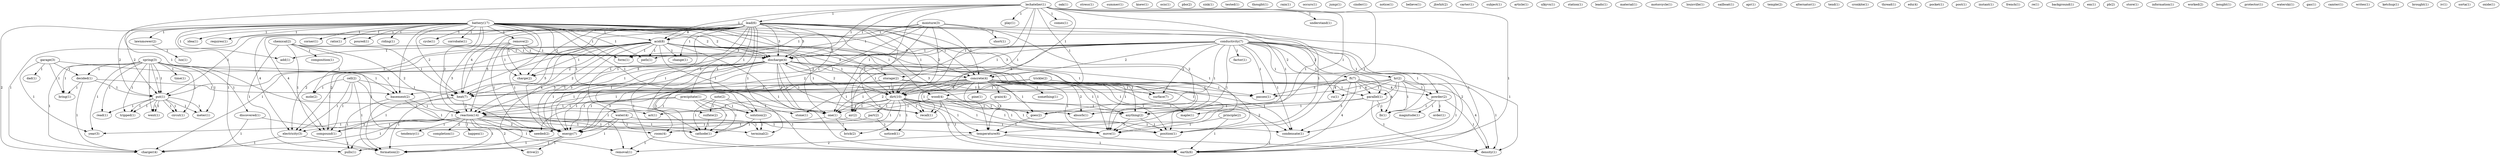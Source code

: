digraph G {
  spring [ label="spring(3)" ];
  put [ label="put(1)" ];
  decided [ label="decided(1)" ];
  bring [ label="bring(1)" ];
  read [ label="read(1)" ];
  basement [ label="basement(2)" ];
  put [ label="put(1)" ];
  circut [ label="circut(1)" ];
  meter [ label="meter(1)" ];
  tripped [ label="tripped(1)" ];
  went [ label="went(1)" ];
  year [ label="year(3)" ];
  discovered [ label="discovered(1)" ];
  needed [ label="needed(2)" ];
  time [ label="time(1)" ];
  charger [ label="charger(4)" ];
  chemical [ label="chemical(2)" ];
  composition [ label="composition(1)" ];
  mole [ label="mole(2)" ];
  discharge [ label="discharge(4)" ];
  heat [ label="heat(7)" ];
  reaction [ label="reaction(14)" ];
  compound [ label="compound(1)" ];
  discharge [ label="discharge(4)" ];
  formation [ label="formation(2)" ];
  battery [ label="battery(17)" ];
  remove [ label="remove(2)" ];
  wood [ label="wood(4)" ];
  add [ label="add(1)" ];
  cycle [ label="cycle(1)" ];
  corrobate [ label="corrobate(1)" ];
  concrete [ label="concrete(4)" ];
  storage [ label="storage(2)" ];
  acid [ label="acid(8)" ];
  charge [ label="charge(2)" ];
  idea [ label="idea(1)" ];
  path [ label="path(1)" ];
  requires [ label="requires(1)" ];
  dirt [ label="dirt(10)" ];
  corner [ label="corner(1)" ];
  lawnmower [ label="lawnmower(2)" ];
  ratio [ label="ratio(1)" ];
  poured [ label="poured(1)" ];
  solution [ label="solution(2)" ];
  temperature [ label="temperature(6)" ];
  form [ label="form(1)" ];
  one [ label="one(1)" ];
  riding [ label="riding(1)" ];
  removal [ label="removal(1)" ];
  energy [ label="energy(7)" ];
  pulls [ label="pulls(1)" ];
  surface [ label="surface(7)" ];
  trickle [ label="trickle(2)" ];
  passes [ label="passes(1)" ];
  condensate [ label="condensate(1)" ];
  oak [ label="oak(1)" ];
  precipitate [ label="precipitate(1)" ];
  cathode [ label="cathode(1)" ];
  garage [ label="garage(3)" ];
  dad [ label="dad(1)" ];
  stress [ label="stress(1)" ];
  lechatelier [ label="lechatelier(1)" ];
  play [ label="play(1)" ];
  act [ label="act(1)" ];
  lead [ label="lead(6)" ];
  anything [ label="anything(2)" ];
  comes [ label="comes(1)" ];
  position [ label="position(1)" ];
  recall [ label="recall(1)" ];
  understand [ label="understand(1)" ];
  move [ label="move(1)" ];
  earth [ label="earth(6)" ];
  summer [ label="summer(1)" ];
  knew [ label="knew(1)" ];
  ocis [ label="ocis(1)" ];
  pbo [ label="pbo(2)" ];
  sink [ label="sink(1)" ];
  cell [ label="cell(2)" ];
  electricity [ label="electricity(3)" ];
  tested [ label="tested(1)" ];
  conductivity [ label="conductivity(7)" ];
  factor [ label="factor(1)" ];
  hr [ label="hr(2)" ];
  ft [ label="ft(7)" ];
  cu [ label="cu(1)" ];
  powder [ label="powder(2)" ];
  parallel [ label="parallel(1)" ];
  lb [ label="lb(1)" ];
  goes [ label="goes(2)" ];
  air [ label="air(2)" ];
  density [ label="density(1)" ];
  thought [ label="thought(1)" ];
  rain [ label="rain(1)" ];
  occurs [ label="occurs(1)" ];
  jump [ label="jump(1)" ];
  cinder [ label="cinder(1)" ];
  notice [ label="notice(1)" ];
  believe [ label="believe(1)" ];
  jhwhit [ label="jhwhit(2)" ];
  carter [ label="carter(1)" ];
  subject [ label="subject(1)" ];
  article [ label="article(1)" ];
  moisture [ label="moisture(3)" ];
  short [ label="short(1)" ];
  absorb [ label="absorb(1)" ];
  room [ label="room(4)" ];
  precipitate [ label="precipitate(1)" ];
  change [ label="change(1)" ];
  water [ label="water(4)" ];
  terminal [ label="terminal(2)" ];
  sulfate [ label="sulfate(2)" ];
  ulkyvx [ label="ulkyvx(1)" ];
  station [ label="station(1)" ];
  something [ label="something(1)" ];
  pine [ label="pine(1)" ];
  maple [ label="maple(1)" ];
  grain [ label="grain(4)" ];
  stone [ label="stone(1)" ];
  leads [ label="leads(1)" ];
  material [ label="material(1)" ];
  motorcycle [ label="motorcycle(1)" ];
  louisville [ label="louisville(1)" ];
  sailboat [ label="sailboat(1)" ];
  apr [ label="apr(1)" ];
  temple [ label="temple(2)" ];
  alternator [ label="alternator(1)" ];
  part [ label="part(2)" ];
  noticed [ label="noticed(1)" ];
  brick [ label="brick(2)" ];
  tend [ label="tend(1)" ];
  cronkite [ label="cronkite(1)" ];
  thread [ label="thread(1)" ];
  edu [ label="edu(4)" ];
  pocket [ label="pocket(1)" ];
  lux [ label="lux(1)" ];
  magnitude [ label="magnitude(1)" ];
  order [ label="order(1)" ];
  post [ label="post(1)" ];
  instant [ label="instant(1)" ];
  happen [ label="happen(1)" ];
  tendency [ label="tendency(1)" ];
  completion [ label="completion(1)" ];
  drive [ label="drive(2)" ];
  french [ label="french(1)" ];
  re [ label="re(1)" ];
  background [ label="background(1)" ];
  em [ label="em(1)" ];
  pb [ label="pb(2)" ];
  store [ label="store(1)" ];
  ocis [ label="ocis(1)" ];
  information [ label="information(1)" ];
  worked [ label="worked(2)" ];
  bought [ label="bought(1)" ];
  protector [ label="protector(1)" ];
  waterski [ label="waterski(1)" ];
  gas [ label="gas(1)" ];
  camter [ label="camter(1)" ];
  principle [ label="principle(2)" ];
  note [ label="note(2)" ];
  writes [ label="writes(1)" ];
  ketchup [ label="ketchup(1)" ];
  brought [ label="brought(1)" ];
  iv [ label="iv(1)" ];
  sorta [ label="sorta(1)" ];
  oxide [ label="oxide(1)" ];
  spring -> put [ label="1" ];
  spring -> decided [ label="1" ];
  spring -> bring [ label="1" ];
  spring -> read [ label="1" ];
  spring -> basement [ label="1" ];
  spring -> put [ label="1" ];
  spring -> circut [ label="1" ];
  spring -> meter [ label="1" ];
  spring -> tripped [ label="1" ];
  spring -> went [ label="1" ];
  spring -> year [ label="1" ];
  spring -> discovered [ label="1" ];
  spring -> needed [ label="1" ];
  spring -> time [ label="1" ];
  spring -> charger [ label="1" ];
  chemical -> composition [ label="1" ];
  chemical -> mole [ label="1" ];
  chemical -> discharge [ label="1" ];
  chemical -> heat [ label="1" ];
  chemical -> reaction [ label="2" ];
  chemical -> compound [ label="1" ];
  chemical -> discharge [ label="1" ];
  chemical -> formation [ label="1" ];
  battery -> put [ label="2" ];
  battery -> remove [ label="1" ];
  battery -> wood [ label="1" ];
  battery -> add [ label="1" ];
  battery -> cycle [ label="1" ];
  battery -> corrobate [ label="1" ];
  battery -> discharge [ label="2" ];
  battery -> concrete [ label="5" ];
  battery -> storage [ label="3" ];
  battery -> acid [ label="1" ];
  battery -> charge [ label="1" ];
  battery -> idea [ label="1" ];
  battery -> basement [ label="1" ];
  battery -> path [ label="1" ];
  battery -> requires [ label="1" ];
  battery -> dirt [ label="4" ];
  battery -> corner [ label="1" ];
  battery -> heat [ label="2" ];
  battery -> lawnmower [ label="1" ];
  battery -> ratio [ label="1" ];
  battery -> poured [ label="1" ];
  battery -> put [ label="2" ];
  battery -> reaction [ label="2" ];
  battery -> solution [ label="1" ];
  battery -> temperature [ label="3" ];
  battery -> form [ label="1" ];
  battery -> discharge [ label="2" ];
  battery -> one [ label="1" ];
  battery -> riding [ label="1" ];
  battery -> removal [ label="1" ];
  battery -> energy [ label="3" ];
  battery -> charger [ label="2" ];
  battery -> pulls [ label="1" ];
  battery -> surface [ label="3" ];
  trickle -> heat [ label="1" ];
  trickle -> passes [ label="1" ];
  trickle -> energy [ label="1" ];
  trickle -> condensate [ label="1" ];
  precipitate -> reaction [ label="1" ];
  precipitate -> solution [ label="1" ];
  precipitate -> cathode [ label="1" ];
  garage -> decided [ label="1" ];
  garage -> bring [ label="1" ];
  garage -> basement [ label="1" ];
  garage -> dad [ label="1" ];
  garage -> year [ label="1" ];
  put -> read [ label="1" ];
  put -> circut [ label="1" ];
  put -> meter [ label="1" ];
  put -> tripped [ label="1" ];
  put -> went [ label="1" ];
  lechatelier -> wood [ label="1" ];
  lechatelier -> play [ label="1" ];
  lechatelier -> act [ label="1" ];
  lechatelier -> lead [ label="1" ];
  lechatelier -> discharge [ label="1" ];
  lechatelier -> concrete [ label="1" ];
  lechatelier -> acid [ label="1" ];
  lechatelier -> dirt [ label="1" ];
  lechatelier -> anything [ label="1" ];
  lechatelier -> comes [ label="1" ];
  lechatelier -> position [ label="1" ];
  lechatelier -> recall [ label="1" ];
  lechatelier -> discharge [ label="1" ];
  lechatelier -> one [ label="1" ];
  lechatelier -> understand [ label="1" ];
  lechatelier -> move [ label="1" ];
  lechatelier -> earth [ label="1" ];
  remove -> add [ label="1" ];
  remove -> discharge [ label="1" ];
  remove -> charge [ label="1" ];
  remove -> heat [ label="1" ];
  remove -> discharge [ label="1" ];
  remove -> energy [ label="1" ];
  wood -> act [ label="1" ];
  wood -> anything [ label="1" ];
  wood -> position [ label="1" ];
  wood -> recall [ label="1" ];
  wood -> one [ label="1" ];
  wood -> move [ label="1" ];
  wood -> earth [ label="1" ];
  cell -> mole [ label="1" ];
  cell -> heat [ label="1" ];
  cell -> compound [ label="1" ];
  cell -> electricity [ label="1" ];
  cell -> energy [ label="1" ];
  cell -> formation [ label="1" ];
  conductivity -> factor [ label="1" ];
  conductivity -> discharge [ label="1" ];
  conductivity -> concrete [ label="2" ];
  conductivity -> storage [ label="1" ];
  conductivity -> dirt [ label="3" ];
  conductivity -> hr [ label="2" ];
  conductivity -> heat [ label="3" ];
  conductivity -> ft [ label="2" ];
  conductivity -> cu [ label="1" ];
  conductivity -> powder [ label="1" ];
  conductivity -> passes [ label="1" ];
  conductivity -> parallel [ label="1" ];
  conductivity -> lb [ label="1" ];
  conductivity -> goes [ label="1" ];
  conductivity -> air [ label="1" ];
  conductivity -> temperature [ label="1" ];
  conductivity -> discharge [ label="1" ];
  conductivity -> density [ label="1" ];
  conductivity -> energy [ label="1" ];
  conductivity -> condensate [ label="1" ];
  conductivity -> earth [ label="2" ];
  conductivity -> surface [ label="2" ];
  decided -> bring [ label="1" ];
  decided -> basement [ label="1" ];
  decided -> put [ label="1" ];
  decided -> charger [ label="1" ];
  moisture -> concrete [ label="2" ];
  moisture -> acid [ label="1" ];
  moisture -> path [ label="1" ];
  moisture -> short [ label="2" ];
  moisture -> dirt [ label="2" ];
  moisture -> air [ label="2" ];
  moisture -> absorb [ label="2" ];
  moisture -> form [ label="1" ];
  moisture -> room [ label="2" ];
  lead -> discharge [ label="3" ];
  lead -> concrete [ label="1" ];
  lead -> acid [ label="8" ];
  lead -> charge [ label="1" ];
  lead -> dirt [ label="1" ];
  lead -> heat [ label="4" ];
  lead -> precipitate [ label="1" ];
  lead -> anything [ label="1" ];
  lead -> put [ label="1" ];
  lead -> change [ label="1" ];
  lead -> reaction [ label="5" ];
  lead -> position [ label="1" ];
  lead -> solution [ label="1" ];
  lead -> compound [ label="4" ];
  lead -> electricity [ label="4" ];
  lead -> water [ label="1" ];
  lead -> recall [ label="1" ];
  lead -> discharge [ label="3" ];
  lead -> one [ label="1" ];
  lead -> terminal [ label="1" ];
  lead -> move [ label="1" ];
  lead -> energy [ label="5" ];
  lead -> formation [ label="4" ];
  lead -> charger [ label="1" ];
  lead -> earth [ label="1" ];
  lead -> sulfate [ label="1" ];
  lead -> cathode [ label="1" ];
  discharge -> concrete [ label="1" ];
  discharge -> charge [ label="1" ];
  discharge -> dirt [ label="2" ];
  discharge -> heat [ label="1" ];
  discharge -> anything [ label="1" ];
  discharge -> reaction [ label="3" ];
  discharge -> position [ label="1" ];
  discharge -> electricity [ label="1" ];
  discharge -> recall [ label="1" ];
  discharge -> one [ label="1" ];
  discharge -> move [ label="1" ];
  discharge -> energy [ label="1" ];
  discharge -> earth [ label="1" ];
  concrete -> something [ label="1" ];
  concrete -> basement [ label="1" ];
  concrete -> pine [ label="1" ];
  concrete -> dirt [ label="8" ];
  concrete -> heat [ label="1" ];
  concrete -> anything [ label="1" ];
  concrete -> parallel [ label="1" ];
  concrete -> reaction [ label="1" ];
  concrete -> maple [ label="1" ];
  concrete -> goes [ label="1" ];
  concrete -> air [ label="2" ];
  concrete -> position [ label="1" ];
  concrete -> temperature [ label="1" ];
  concrete -> absorb [ label="2" ];
  concrete -> recall [ label="1" ];
  concrete -> discharge [ label="2" ];
  concrete -> one [ label="1" ];
  concrete -> grain [ label="1" ];
  concrete -> move [ label="1" ];
  concrete -> energy [ label="1" ];
  concrete -> pulls [ label="1" ];
  concrete -> earth [ label="2" ];
  concrete -> stone [ label="1" ];
  concrete -> surface [ label="1" ];
  storage -> dirt [ label="1" ];
  storage -> heat [ label="1" ];
  storage -> passes [ label="1" ];
  storage -> energy [ label="1" ];
  storage -> condensate [ label="1" ];
  acid -> charge [ label="1" ];
  acid -> path [ label="1" ];
  acid -> dirt [ label="1" ];
  acid -> heat [ label="2" ];
  acid -> anything [ label="1" ];
  acid -> put [ label="1" ];
  acid -> change [ label="1" ];
  acid -> reaction [ label="2" ];
  acid -> position [ label="1" ];
  acid -> compound [ label="2" ];
  acid -> electricity [ label="2" ];
  acid -> form [ label="1" ];
  acid -> recall [ label="1" ];
  acid -> discharge [ label="3" ];
  acid -> one [ label="1" ];
  acid -> move [ label="1" ];
  acid -> energy [ label="3" ];
  acid -> formation [ label="2" ];
  acid -> charger [ label="1" ];
  acid -> earth [ label="1" ];
  basement -> reaction [ label="1" ];
  basement -> energy [ label="1" ];
  basement -> pulls [ label="1" ];
  dirt -> anything [ label="1" ];
  dirt -> part [ label="1" ];
  dirt -> goes [ label="1" ];
  dirt -> air [ label="1" ];
  dirt -> position [ label="1" ];
  dirt -> noticed [ label="1" ];
  dirt -> temperature [ label="1" ];
  dirt -> absorb [ label="1" ];
  dirt -> recall [ label="1" ];
  dirt -> room [ label="1" ];
  dirt -> one [ label="1" ];
  dirt -> move [ label="1" ];
  dirt -> needed [ label="1" ];
  dirt -> brick [ label="1" ];
  dirt -> earth [ label="1" ];
  hr -> heat [ label="1" ];
  hr -> cu [ label="1" ];
  hr -> powder [ label="1" ];
  hr -> passes [ label="1" ];
  hr -> parallel [ label="1" ];
  hr -> lb [ label="1" ];
  hr -> density [ label="1" ];
  hr -> energy [ label="1" ];
  hr -> condensate [ label="1" ];
  hr -> earth [ label="1" ];
  heat -> reaction [ label="1" ];
  heat -> compound [ label="1" ];
  heat -> formation [ label="1" ];
  precipitate -> reaction [ label="1" ];
  precipitate -> solution [ label="1" ];
  precipitate -> cathode [ label="1" ];
  ft -> cu [ label="4" ];
  ft -> powder [ label="4" ];
  ft -> passes [ label="3" ];
  ft -> parallel [ label="4" ];
  ft -> lb [ label="4" ];
  ft -> density [ label="4" ];
  ft -> energy [ label="3" ];
  ft -> condensate [ label="3" ];
  ft -> earth [ label="4" ];
  lawnmower -> lux [ label="1" ];
  powder -> magnitude [ label="1" ];
  powder -> lb [ label="1" ];
  powder -> order [ label="1" ];
  powder -> density [ label="1" ];
  anything -> position [ label="1" ];
  anything -> move [ label="1" ];
  put -> circut [ label="1" ];
  put -> meter [ label="1" ];
  put -> tripped [ label="1" ];
  put -> went [ label="1" ];
  parallel -> lb [ label="1" ];
  parallel -> maple [ label="1" ];
  parallel -> goes [ label="1" ];
  parallel -> density [ label="1" ];
  part -> noticed [ label="1" ];
  part -> needed [ label="1" ];
  reaction -> happen [ label="1" ];
  reaction -> compound [ label="1" ];
  reaction -> tendency [ label="1" ];
  reaction -> electricity [ label="2" ];
  reaction -> temperature [ label="1" ];
  reaction -> room [ label="1" ];
  reaction -> completion [ label="2" ];
  reaction -> removal [ label="1" ];
  reaction -> terminal [ label="1" ];
  reaction -> energy [ label="2" ];
  reaction -> drive [ label="2" ];
  reaction -> formation [ label="1" ];
  reaction -> charger [ label="1" ];
  reaction -> cathode [ label="1" ];
  goes -> temperature [ label="1" ];
  air -> energy [ label="1" ];
  air -> condensate [ label="1" ];
  solution -> terminal [ label="1" ];
  solution -> cathode [ label="1" ];
  electricity -> formation [ label="1" ];
  electricity -> charger [ label="1" ];
  water -> terminal [ label="1" ];
  water -> energy [ label="1" ];
  water -> formation [ label="1" ];
  water -> cathode [ label="1" ];
  temperature -> removal [ label="2" ];
  temperature -> density [ label="1" ];
  temperature -> earth [ label="1" ];
  room -> removal [ label="1" ];
  discharge -> one [ label="1" ];
  discharge -> move [ label="1" ];
  discharge -> energy [ label="1" ];
  discharge -> earth [ label="1" ];
  one -> year [ label="1" ];
  one -> move [ label="1" ];
  one -> brick [ label="1" ];
  principle -> move [ label="1" ];
  principle -> earth [ label="1" ];
  note -> earth [ label="1" ];
  note -> stone [ label="1" ];
  note -> sulfate [ label="1" ];
  note -> cathode [ label="1" ];
  discovered -> needed [ label="1" ];
  discovered -> charger [ label="1" ];
  energy -> drive [ label="1" ];
  energy -> formation [ label="1" ];
  energy -> pulls [ label="1" ];
  sulfate -> cathode [ label="1" ];
}

